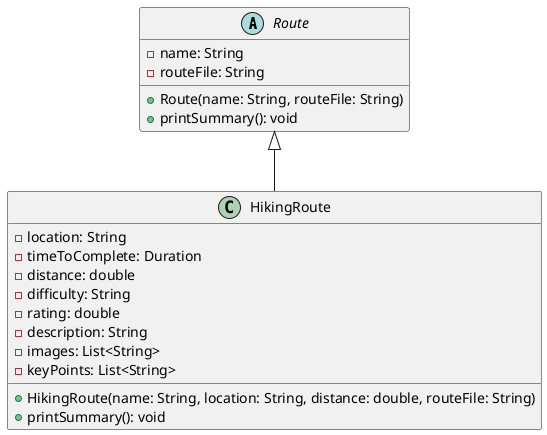 @startuml

    abstract class Route {
        - name: String
        - routeFile: String

        + Route(name: String, routeFile: String)
        + printSummary(): void
    }

    class HikingRoute extends Route{
        - location: String 
        - timeToComplete: Duration
        - distance: double
        - difficulty: String
        - rating: double
        - description: String 
        - images: List<String>
        - keyPoints: List<String>

        + HikingRoute(name: String, location: String, distance: double, routeFile: String)
        + printSummary(): void
    }

@enduml